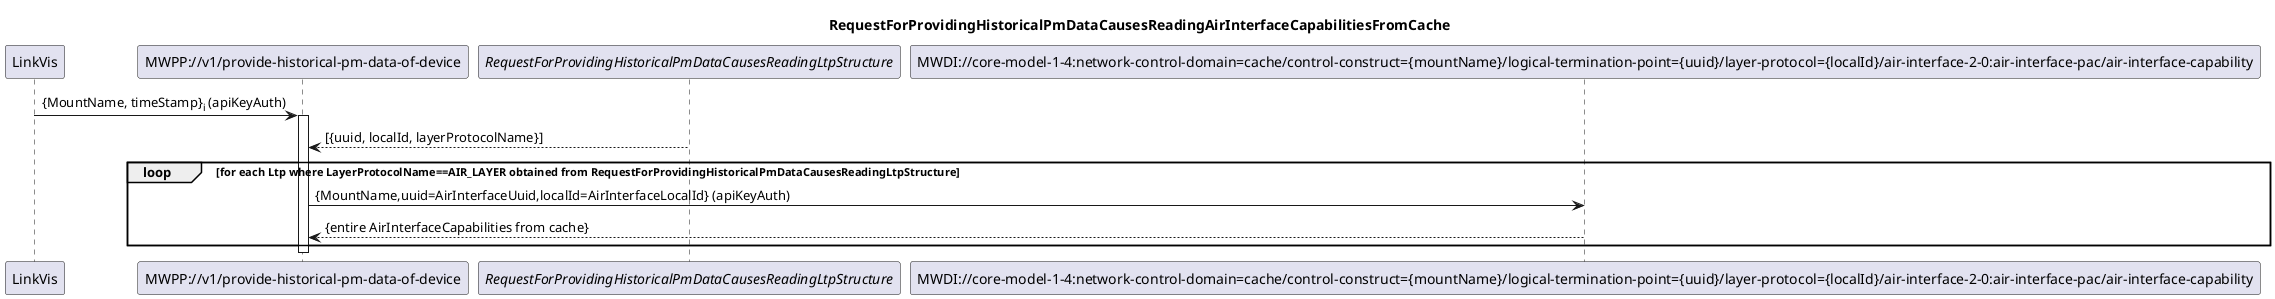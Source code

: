 @startuml 004_ReadingAirInterfaceCapabilitiesFromCache
skinparam responseMessageBelowArrow true

title
RequestForProvidingHistoricalPmDataCausesReadingAirInterfaceCapabilitiesFromCache
end title

participant "LinkVis" as LinkVis
participant "MWPP://v1/provide-historical-pm-data-of-device" as MWPP
participant "<i>RequestForProvidingHistoricalPmDataCausesReadingLtpStructure</i>" as LTPs
participant "MWDI://core-model-1-4:network-control-domain=cache/control-construct={mountName}/logical-termination-point={uuid}/layer-protocol={localId}/air-interface-2-0:air-interface-pac/air-interface-capability" as AirInterfaceCapa

LinkVis -> MWPP: {MountName, timeStamp}<sub>i</sub> (apiKeyAuth)
activate MWPP
LTPs --> MWPP: [{uuid, localId, layerProtocolName}]

loop for each Ltp where LayerProtocolName==AIR_LAYER obtained from RequestForProvidingHistoricalPmDataCausesReadingLtpStructure
    MWPP -> AirInterfaceCapa: {MountName,uuid=AirInterfaceUuid,localId=AirInterfaceLocalId} (apiKeyAuth)
    AirInterfaceCapa --> MWPP: {entire AirInterfaceCapabilities from cache}
end
deactivate MWPP

@enduml